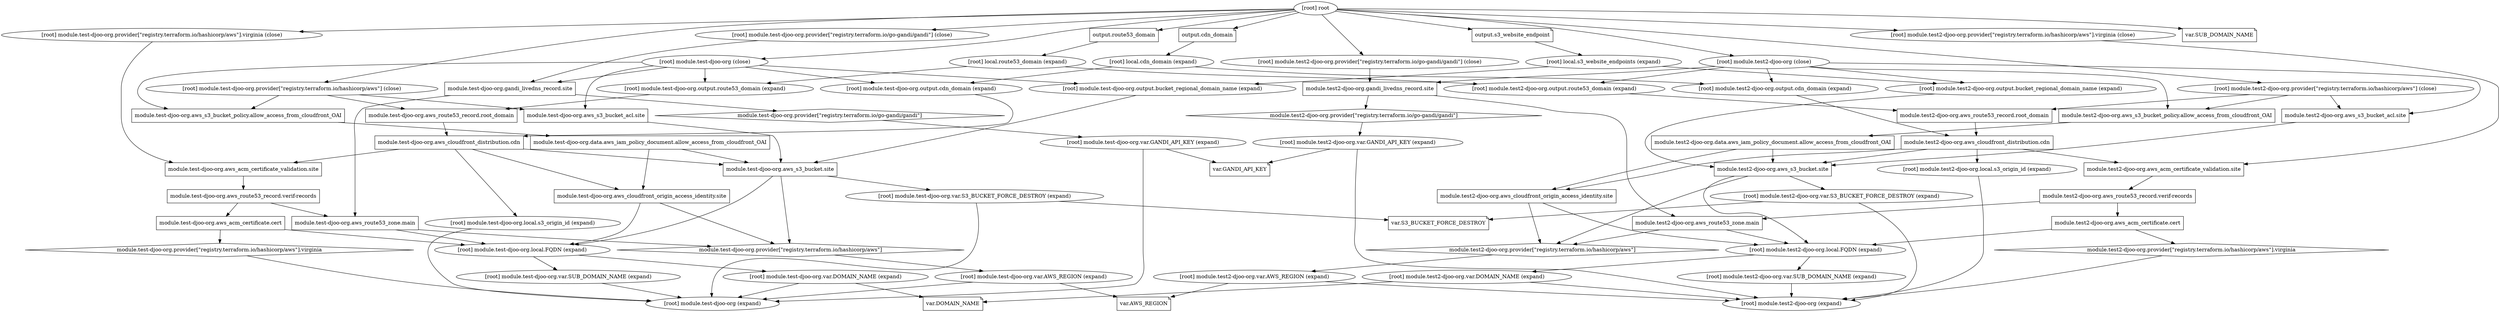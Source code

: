digraph {
	compound = "true"
	newrank = "true"
	subgraph "root" {
		"[root] module.test-djoo-org.aws_acm_certificate.cert (expand)" [label = "module.test-djoo-org.aws_acm_certificate.cert", shape = "box"]
		"[root] module.test-djoo-org.aws_acm_certificate_validation.site (expand)" [label = "module.test-djoo-org.aws_acm_certificate_validation.site", shape = "box"]
		"[root] module.test-djoo-org.aws_cloudfront_distribution.cdn (expand)" [label = "module.test-djoo-org.aws_cloudfront_distribution.cdn", shape = "box"]
		"[root] module.test-djoo-org.aws_cloudfront_origin_access_identity.site (expand)" [label = "module.test-djoo-org.aws_cloudfront_origin_access_identity.site", shape = "box"]
		"[root] module.test-djoo-org.aws_route53_record.root_domain (expand)" [label = "module.test-djoo-org.aws_route53_record.root_domain", shape = "box"]
		"[root] module.test-djoo-org.aws_route53_record.verif-records (expand)" [label = "module.test-djoo-org.aws_route53_record.verif-records", shape = "box"]
		"[root] module.test-djoo-org.aws_route53_zone.main (expand)" [label = "module.test-djoo-org.aws_route53_zone.main", shape = "box"]
		"[root] module.test-djoo-org.aws_s3_bucket.site (expand)" [label = "module.test-djoo-org.aws_s3_bucket.site", shape = "box"]
		"[root] module.test-djoo-org.aws_s3_bucket_acl.site (expand)" [label = "module.test-djoo-org.aws_s3_bucket_acl.site", shape = "box"]
		"[root] module.test-djoo-org.aws_s3_bucket_policy.allow_access_from_cloudfront_OAI (expand)" [label = "module.test-djoo-org.aws_s3_bucket_policy.allow_access_from_cloudfront_OAI", shape = "box"]
		"[root] module.test-djoo-org.data.aws_iam_policy_document.allow_access_from_cloudfront_OAI (expand)" [label = "module.test-djoo-org.data.aws_iam_policy_document.allow_access_from_cloudfront_OAI", shape = "box"]
		"[root] module.test-djoo-org.gandi_livedns_record.site (expand)" [label = "module.test-djoo-org.gandi_livedns_record.site", shape = "box"]
		"[root] module.test-djoo-org.provider[\"registry.terraform.io/go-gandi/gandi\"]" [label = "module.test-djoo-org.provider[\"registry.terraform.io/go-gandi/gandi\"]", shape = "diamond"]
		"[root] module.test-djoo-org.provider[\"registry.terraform.io/hashicorp/aws\"]" [label = "module.test-djoo-org.provider[\"registry.terraform.io/hashicorp/aws\"]", shape = "diamond"]
		"[root] module.test-djoo-org.provider[\"registry.terraform.io/hashicorp/aws\"].virginia" [label = "module.test-djoo-org.provider[\"registry.terraform.io/hashicorp/aws\"].virginia", shape = "diamond"]
		"[root] module.test2-djoo-org.aws_acm_certificate.cert (expand)" [label = "module.test2-djoo-org.aws_acm_certificate.cert", shape = "box"]
		"[root] module.test2-djoo-org.aws_acm_certificate_validation.site (expand)" [label = "module.test2-djoo-org.aws_acm_certificate_validation.site", shape = "box"]
		"[root] module.test2-djoo-org.aws_cloudfront_distribution.cdn (expand)" [label = "module.test2-djoo-org.aws_cloudfront_distribution.cdn", shape = "box"]
		"[root] module.test2-djoo-org.aws_cloudfront_origin_access_identity.site (expand)" [label = "module.test2-djoo-org.aws_cloudfront_origin_access_identity.site", shape = "box"]
		"[root] module.test2-djoo-org.aws_route53_record.root_domain (expand)" [label = "module.test2-djoo-org.aws_route53_record.root_domain", shape = "box"]
		"[root] module.test2-djoo-org.aws_route53_record.verif-records (expand)" [label = "module.test2-djoo-org.aws_route53_record.verif-records", shape = "box"]
		"[root] module.test2-djoo-org.aws_route53_zone.main (expand)" [label = "module.test2-djoo-org.aws_route53_zone.main", shape = "box"]
		"[root] module.test2-djoo-org.aws_s3_bucket.site (expand)" [label = "module.test2-djoo-org.aws_s3_bucket.site", shape = "box"]
		"[root] module.test2-djoo-org.aws_s3_bucket_acl.site (expand)" [label = "module.test2-djoo-org.aws_s3_bucket_acl.site", shape = "box"]
		"[root] module.test2-djoo-org.aws_s3_bucket_policy.allow_access_from_cloudfront_OAI (expand)" [label = "module.test2-djoo-org.aws_s3_bucket_policy.allow_access_from_cloudfront_OAI", shape = "box"]
		"[root] module.test2-djoo-org.data.aws_iam_policy_document.allow_access_from_cloudfront_OAI (expand)" [label = "module.test2-djoo-org.data.aws_iam_policy_document.allow_access_from_cloudfront_OAI", shape = "box"]
		"[root] module.test2-djoo-org.gandi_livedns_record.site (expand)" [label = "module.test2-djoo-org.gandi_livedns_record.site", shape = "box"]
		"[root] module.test2-djoo-org.provider[\"registry.terraform.io/go-gandi/gandi\"]" [label = "module.test2-djoo-org.provider[\"registry.terraform.io/go-gandi/gandi\"]", shape = "diamond"]
		"[root] module.test2-djoo-org.provider[\"registry.terraform.io/hashicorp/aws\"]" [label = "module.test2-djoo-org.provider[\"registry.terraform.io/hashicorp/aws\"]", shape = "diamond"]
		"[root] module.test2-djoo-org.provider[\"registry.terraform.io/hashicorp/aws\"].virginia" [label = "module.test2-djoo-org.provider[\"registry.terraform.io/hashicorp/aws\"].virginia", shape = "diamond"]
		"[root] output.cdn_domain" [label = "output.cdn_domain", shape = "note"]
		"[root] output.route53_domain" [label = "output.route53_domain", shape = "note"]
		"[root] output.s3_website_endpoint" [label = "output.s3_website_endpoint", shape = "note"]
		"[root] var.AWS_REGION" [label = "var.AWS_REGION", shape = "note"]
		"[root] var.DOMAIN_NAME" [label = "var.DOMAIN_NAME", shape = "note"]
		"[root] var.GANDI_API_KEY" [label = "var.GANDI_API_KEY", shape = "note"]
		"[root] var.S3_BUCKET_FORCE_DESTROY" [label = "var.S3_BUCKET_FORCE_DESTROY", shape = "note"]
		"[root] var.SUB_DOMAIN_NAME" [label = "var.SUB_DOMAIN_NAME", shape = "note"]
		"[root] local.cdn_domain (expand)" -> "[root] module.test-djoo-org.output.cdn_domain (expand)"
		"[root] local.cdn_domain (expand)" -> "[root] module.test2-djoo-org.output.cdn_domain (expand)"
		"[root] local.route53_domain (expand)" -> "[root] module.test-djoo-org.output.route53_domain (expand)"
		"[root] local.route53_domain (expand)" -> "[root] module.test2-djoo-org.output.route53_domain (expand)"
		"[root] local.s3_website_endpoints (expand)" -> "[root] module.test-djoo-org.output.bucket_regional_domain_name (expand)"
		"[root] local.s3_website_endpoints (expand)" -> "[root] module.test2-djoo-org.output.bucket_regional_domain_name (expand)"
		"[root] module.test-djoo-org (close)" -> "[root] module.test-djoo-org.aws_s3_bucket_acl.site (expand)"
		"[root] module.test-djoo-org (close)" -> "[root] module.test-djoo-org.aws_s3_bucket_policy.allow_access_from_cloudfront_OAI (expand)"
		"[root] module.test-djoo-org (close)" -> "[root] module.test-djoo-org.gandi_livedns_record.site (expand)"
		"[root] module.test-djoo-org (close)" -> "[root] module.test-djoo-org.output.bucket_regional_domain_name (expand)"
		"[root] module.test-djoo-org (close)" -> "[root] module.test-djoo-org.output.cdn_domain (expand)"
		"[root] module.test-djoo-org (close)" -> "[root] module.test-djoo-org.output.route53_domain (expand)"
		"[root] module.test-djoo-org.aws_acm_certificate.cert (expand)" -> "[root] module.test-djoo-org.local.FQDN (expand)"
		"[root] module.test-djoo-org.aws_acm_certificate.cert (expand)" -> "[root] module.test-djoo-org.provider[\"registry.terraform.io/hashicorp/aws\"].virginia"
		"[root] module.test-djoo-org.aws_acm_certificate_validation.site (expand)" -> "[root] module.test-djoo-org.aws_route53_record.verif-records (expand)"
		"[root] module.test-djoo-org.aws_cloudfront_distribution.cdn (expand)" -> "[root] module.test-djoo-org.aws_acm_certificate_validation.site (expand)"
		"[root] module.test-djoo-org.aws_cloudfront_distribution.cdn (expand)" -> "[root] module.test-djoo-org.aws_cloudfront_origin_access_identity.site (expand)"
		"[root] module.test-djoo-org.aws_cloudfront_distribution.cdn (expand)" -> "[root] module.test-djoo-org.aws_s3_bucket.site (expand)"
		"[root] module.test-djoo-org.aws_cloudfront_distribution.cdn (expand)" -> "[root] module.test-djoo-org.local.s3_origin_id (expand)"
		"[root] module.test-djoo-org.aws_cloudfront_origin_access_identity.site (expand)" -> "[root] module.test-djoo-org.local.FQDN (expand)"
		"[root] module.test-djoo-org.aws_cloudfront_origin_access_identity.site (expand)" -> "[root] module.test-djoo-org.provider[\"registry.terraform.io/hashicorp/aws\"]"
		"[root] module.test-djoo-org.aws_route53_record.root_domain (expand)" -> "[root] module.test-djoo-org.aws_cloudfront_distribution.cdn (expand)"
		"[root] module.test-djoo-org.aws_route53_record.verif-records (expand)" -> "[root] module.test-djoo-org.aws_acm_certificate.cert (expand)"
		"[root] module.test-djoo-org.aws_route53_record.verif-records (expand)" -> "[root] module.test-djoo-org.aws_route53_zone.main (expand)"
		"[root] module.test-djoo-org.aws_route53_zone.main (expand)" -> "[root] module.test-djoo-org.local.FQDN (expand)"
		"[root] module.test-djoo-org.aws_route53_zone.main (expand)" -> "[root] module.test-djoo-org.provider[\"registry.terraform.io/hashicorp/aws\"]"
		"[root] module.test-djoo-org.aws_s3_bucket.site (expand)" -> "[root] module.test-djoo-org.local.FQDN (expand)"
		"[root] module.test-djoo-org.aws_s3_bucket.site (expand)" -> "[root] module.test-djoo-org.provider[\"registry.terraform.io/hashicorp/aws\"]"
		"[root] module.test-djoo-org.aws_s3_bucket.site (expand)" -> "[root] module.test-djoo-org.var.S3_BUCKET_FORCE_DESTROY (expand)"
		"[root] module.test-djoo-org.aws_s3_bucket_acl.site (expand)" -> "[root] module.test-djoo-org.aws_s3_bucket.site (expand)"
		"[root] module.test-djoo-org.aws_s3_bucket_policy.allow_access_from_cloudfront_OAI (expand)" -> "[root] module.test-djoo-org.data.aws_iam_policy_document.allow_access_from_cloudfront_OAI (expand)"
		"[root] module.test-djoo-org.data.aws_iam_policy_document.allow_access_from_cloudfront_OAI (expand)" -> "[root] module.test-djoo-org.aws_cloudfront_origin_access_identity.site (expand)"
		"[root] module.test-djoo-org.data.aws_iam_policy_document.allow_access_from_cloudfront_OAI (expand)" -> "[root] module.test-djoo-org.aws_s3_bucket.site (expand)"
		"[root] module.test-djoo-org.gandi_livedns_record.site (expand)" -> "[root] module.test-djoo-org.aws_route53_zone.main (expand)"
		"[root] module.test-djoo-org.gandi_livedns_record.site (expand)" -> "[root] module.test-djoo-org.provider[\"registry.terraform.io/go-gandi/gandi\"]"
		"[root] module.test-djoo-org.local.FQDN (expand)" -> "[root] module.test-djoo-org.var.DOMAIN_NAME (expand)"
		"[root] module.test-djoo-org.local.FQDN (expand)" -> "[root] module.test-djoo-org.var.SUB_DOMAIN_NAME (expand)"
		"[root] module.test-djoo-org.local.s3_origin_id (expand)" -> "[root] module.test-djoo-org (expand)"
		"[root] module.test-djoo-org.output.bucket_regional_domain_name (expand)" -> "[root] module.test-djoo-org.aws_s3_bucket.site (expand)"
		"[root] module.test-djoo-org.output.cdn_domain (expand)" -> "[root] module.test-djoo-org.aws_cloudfront_distribution.cdn (expand)"
		"[root] module.test-djoo-org.output.route53_domain (expand)" -> "[root] module.test-djoo-org.aws_route53_record.root_domain (expand)"
		"[root] module.test-djoo-org.provider[\"registry.terraform.io/go-gandi/gandi\"] (close)" -> "[root] module.test-djoo-org.gandi_livedns_record.site (expand)"
		"[root] module.test-djoo-org.provider[\"registry.terraform.io/go-gandi/gandi\"]" -> "[root] module.test-djoo-org.var.GANDI_API_KEY (expand)"
		"[root] module.test-djoo-org.provider[\"registry.terraform.io/hashicorp/aws\"] (close)" -> "[root] module.test-djoo-org.aws_route53_record.root_domain (expand)"
		"[root] module.test-djoo-org.provider[\"registry.terraform.io/hashicorp/aws\"] (close)" -> "[root] module.test-djoo-org.aws_s3_bucket_acl.site (expand)"
		"[root] module.test-djoo-org.provider[\"registry.terraform.io/hashicorp/aws\"] (close)" -> "[root] module.test-djoo-org.aws_s3_bucket_policy.allow_access_from_cloudfront_OAI (expand)"
		"[root] module.test-djoo-org.provider[\"registry.terraform.io/hashicorp/aws\"]" -> "[root] module.test-djoo-org.var.AWS_REGION (expand)"
		"[root] module.test-djoo-org.provider[\"registry.terraform.io/hashicorp/aws\"].virginia (close)" -> "[root] module.test-djoo-org.aws_acm_certificate_validation.site (expand)"
		"[root] module.test-djoo-org.provider[\"registry.terraform.io/hashicorp/aws\"].virginia" -> "[root] module.test-djoo-org (expand)"
		"[root] module.test-djoo-org.var.AWS_REGION (expand)" -> "[root] module.test-djoo-org (expand)"
		"[root] module.test-djoo-org.var.AWS_REGION (expand)" -> "[root] var.AWS_REGION"
		"[root] module.test-djoo-org.var.DOMAIN_NAME (expand)" -> "[root] module.test-djoo-org (expand)"
		"[root] module.test-djoo-org.var.DOMAIN_NAME (expand)" -> "[root] var.DOMAIN_NAME"
		"[root] module.test-djoo-org.var.GANDI_API_KEY (expand)" -> "[root] module.test-djoo-org (expand)"
		"[root] module.test-djoo-org.var.GANDI_API_KEY (expand)" -> "[root] var.GANDI_API_KEY"
		"[root] module.test-djoo-org.var.S3_BUCKET_FORCE_DESTROY (expand)" -> "[root] module.test-djoo-org (expand)"
		"[root] module.test-djoo-org.var.S3_BUCKET_FORCE_DESTROY (expand)" -> "[root] var.S3_BUCKET_FORCE_DESTROY"
		"[root] module.test-djoo-org.var.SUB_DOMAIN_NAME (expand)" -> "[root] module.test-djoo-org (expand)"
		"[root] module.test2-djoo-org (close)" -> "[root] module.test2-djoo-org.aws_s3_bucket_acl.site (expand)"
		"[root] module.test2-djoo-org (close)" -> "[root] module.test2-djoo-org.aws_s3_bucket_policy.allow_access_from_cloudfront_OAI (expand)"
		"[root] module.test2-djoo-org (close)" -> "[root] module.test2-djoo-org.gandi_livedns_record.site (expand)"
		"[root] module.test2-djoo-org (close)" -> "[root] module.test2-djoo-org.output.bucket_regional_domain_name (expand)"
		"[root] module.test2-djoo-org (close)" -> "[root] module.test2-djoo-org.output.cdn_domain (expand)"
		"[root] module.test2-djoo-org (close)" -> "[root] module.test2-djoo-org.output.route53_domain (expand)"
		"[root] module.test2-djoo-org.aws_acm_certificate.cert (expand)" -> "[root] module.test2-djoo-org.local.FQDN (expand)"
		"[root] module.test2-djoo-org.aws_acm_certificate.cert (expand)" -> "[root] module.test2-djoo-org.provider[\"registry.terraform.io/hashicorp/aws\"].virginia"
		"[root] module.test2-djoo-org.aws_acm_certificate_validation.site (expand)" -> "[root] module.test2-djoo-org.aws_route53_record.verif-records (expand)"
		"[root] module.test2-djoo-org.aws_cloudfront_distribution.cdn (expand)" -> "[root] module.test2-djoo-org.aws_acm_certificate_validation.site (expand)"
		"[root] module.test2-djoo-org.aws_cloudfront_distribution.cdn (expand)" -> "[root] module.test2-djoo-org.aws_cloudfront_origin_access_identity.site (expand)"
		"[root] module.test2-djoo-org.aws_cloudfront_distribution.cdn (expand)" -> "[root] module.test2-djoo-org.aws_s3_bucket.site (expand)"
		"[root] module.test2-djoo-org.aws_cloudfront_distribution.cdn (expand)" -> "[root] module.test2-djoo-org.local.s3_origin_id (expand)"
		"[root] module.test2-djoo-org.aws_cloudfront_origin_access_identity.site (expand)" -> "[root] module.test2-djoo-org.local.FQDN (expand)"
		"[root] module.test2-djoo-org.aws_cloudfront_origin_access_identity.site (expand)" -> "[root] module.test2-djoo-org.provider[\"registry.terraform.io/hashicorp/aws\"]"
		"[root] module.test2-djoo-org.aws_route53_record.root_domain (expand)" -> "[root] module.test2-djoo-org.aws_cloudfront_distribution.cdn (expand)"
		"[root] module.test2-djoo-org.aws_route53_record.verif-records (expand)" -> "[root] module.test2-djoo-org.aws_acm_certificate.cert (expand)"
		"[root] module.test2-djoo-org.aws_route53_record.verif-records (expand)" -> "[root] module.test2-djoo-org.aws_route53_zone.main (expand)"
		"[root] module.test2-djoo-org.aws_route53_zone.main (expand)" -> "[root] module.test2-djoo-org.local.FQDN (expand)"
		"[root] module.test2-djoo-org.aws_route53_zone.main (expand)" -> "[root] module.test2-djoo-org.provider[\"registry.terraform.io/hashicorp/aws\"]"
		"[root] module.test2-djoo-org.aws_s3_bucket.site (expand)" -> "[root] module.test2-djoo-org.local.FQDN (expand)"
		"[root] module.test2-djoo-org.aws_s3_bucket.site (expand)" -> "[root] module.test2-djoo-org.provider[\"registry.terraform.io/hashicorp/aws\"]"
		"[root] module.test2-djoo-org.aws_s3_bucket.site (expand)" -> "[root] module.test2-djoo-org.var.S3_BUCKET_FORCE_DESTROY (expand)"
		"[root] module.test2-djoo-org.aws_s3_bucket_acl.site (expand)" -> "[root] module.test2-djoo-org.aws_s3_bucket.site (expand)"
		"[root] module.test2-djoo-org.aws_s3_bucket_policy.allow_access_from_cloudfront_OAI (expand)" -> "[root] module.test2-djoo-org.data.aws_iam_policy_document.allow_access_from_cloudfront_OAI (expand)"
		"[root] module.test2-djoo-org.data.aws_iam_policy_document.allow_access_from_cloudfront_OAI (expand)" -> "[root] module.test2-djoo-org.aws_cloudfront_origin_access_identity.site (expand)"
		"[root] module.test2-djoo-org.data.aws_iam_policy_document.allow_access_from_cloudfront_OAI (expand)" -> "[root] module.test2-djoo-org.aws_s3_bucket.site (expand)"
		"[root] module.test2-djoo-org.gandi_livedns_record.site (expand)" -> "[root] module.test2-djoo-org.aws_route53_zone.main (expand)"
		"[root] module.test2-djoo-org.gandi_livedns_record.site (expand)" -> "[root] module.test2-djoo-org.provider[\"registry.terraform.io/go-gandi/gandi\"]"
		"[root] module.test2-djoo-org.local.FQDN (expand)" -> "[root] module.test2-djoo-org.var.DOMAIN_NAME (expand)"
		"[root] module.test2-djoo-org.local.FQDN (expand)" -> "[root] module.test2-djoo-org.var.SUB_DOMAIN_NAME (expand)"
		"[root] module.test2-djoo-org.local.s3_origin_id (expand)" -> "[root] module.test2-djoo-org (expand)"
		"[root] module.test2-djoo-org.output.bucket_regional_domain_name (expand)" -> "[root] module.test2-djoo-org.aws_s3_bucket.site (expand)"
		"[root] module.test2-djoo-org.output.cdn_domain (expand)" -> "[root] module.test2-djoo-org.aws_cloudfront_distribution.cdn (expand)"
		"[root] module.test2-djoo-org.output.route53_domain (expand)" -> "[root] module.test2-djoo-org.aws_route53_record.root_domain (expand)"
		"[root] module.test2-djoo-org.provider[\"registry.terraform.io/go-gandi/gandi\"] (close)" -> "[root] module.test2-djoo-org.gandi_livedns_record.site (expand)"
		"[root] module.test2-djoo-org.provider[\"registry.terraform.io/go-gandi/gandi\"]" -> "[root] module.test2-djoo-org.var.GANDI_API_KEY (expand)"
		"[root] module.test2-djoo-org.provider[\"registry.terraform.io/hashicorp/aws\"] (close)" -> "[root] module.test2-djoo-org.aws_route53_record.root_domain (expand)"
		"[root] module.test2-djoo-org.provider[\"registry.terraform.io/hashicorp/aws\"] (close)" -> "[root] module.test2-djoo-org.aws_s3_bucket_acl.site (expand)"
		"[root] module.test2-djoo-org.provider[\"registry.terraform.io/hashicorp/aws\"] (close)" -> "[root] module.test2-djoo-org.aws_s3_bucket_policy.allow_access_from_cloudfront_OAI (expand)"
		"[root] module.test2-djoo-org.provider[\"registry.terraform.io/hashicorp/aws\"]" -> "[root] module.test2-djoo-org.var.AWS_REGION (expand)"
		"[root] module.test2-djoo-org.provider[\"registry.terraform.io/hashicorp/aws\"].virginia (close)" -> "[root] module.test2-djoo-org.aws_acm_certificate_validation.site (expand)"
		"[root] module.test2-djoo-org.provider[\"registry.terraform.io/hashicorp/aws\"].virginia" -> "[root] module.test2-djoo-org (expand)"
		"[root] module.test2-djoo-org.var.AWS_REGION (expand)" -> "[root] module.test2-djoo-org (expand)"
		"[root] module.test2-djoo-org.var.AWS_REGION (expand)" -> "[root] var.AWS_REGION"
		"[root] module.test2-djoo-org.var.DOMAIN_NAME (expand)" -> "[root] module.test2-djoo-org (expand)"
		"[root] module.test2-djoo-org.var.DOMAIN_NAME (expand)" -> "[root] var.DOMAIN_NAME"
		"[root] module.test2-djoo-org.var.GANDI_API_KEY (expand)" -> "[root] module.test2-djoo-org (expand)"
		"[root] module.test2-djoo-org.var.GANDI_API_KEY (expand)" -> "[root] var.GANDI_API_KEY"
		"[root] module.test2-djoo-org.var.S3_BUCKET_FORCE_DESTROY (expand)" -> "[root] module.test2-djoo-org (expand)"
		"[root] module.test2-djoo-org.var.S3_BUCKET_FORCE_DESTROY (expand)" -> "[root] var.S3_BUCKET_FORCE_DESTROY"
		"[root] module.test2-djoo-org.var.SUB_DOMAIN_NAME (expand)" -> "[root] module.test2-djoo-org (expand)"
		"[root] output.cdn_domain" -> "[root] local.cdn_domain (expand)"
		"[root] output.route53_domain" -> "[root] local.route53_domain (expand)"
		"[root] output.s3_website_endpoint" -> "[root] local.s3_website_endpoints (expand)"
		"[root] root" -> "[root] module.test-djoo-org (close)"
		"[root] root" -> "[root] module.test-djoo-org.provider[\"registry.terraform.io/go-gandi/gandi\"] (close)"
		"[root] root" -> "[root] module.test-djoo-org.provider[\"registry.terraform.io/hashicorp/aws\"] (close)"
		"[root] root" -> "[root] module.test-djoo-org.provider[\"registry.terraform.io/hashicorp/aws\"].virginia (close)"
		"[root] root" -> "[root] module.test2-djoo-org (close)"
		"[root] root" -> "[root] module.test2-djoo-org.provider[\"registry.terraform.io/go-gandi/gandi\"] (close)"
		"[root] root" -> "[root] module.test2-djoo-org.provider[\"registry.terraform.io/hashicorp/aws\"] (close)"
		"[root] root" -> "[root] module.test2-djoo-org.provider[\"registry.terraform.io/hashicorp/aws\"].virginia (close)"
		"[root] root" -> "[root] output.cdn_domain"
		"[root] root" -> "[root] output.route53_domain"
		"[root] root" -> "[root] output.s3_website_endpoint"
		"[root] root" -> "[root] var.SUB_DOMAIN_NAME"
	}
}

